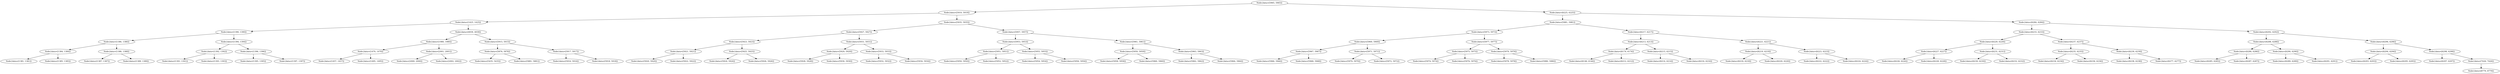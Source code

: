 digraph G{
31200250 [label="Node{data=[5965, 5965]}"]
31200250 -> 149627902
149627902 [label="Node{data=[5919, 5919]}"]
149627902 -> 976671045
976671045 [label="Node{data=[1425, 1425]}"]
976671045 -> 365637937
365637937 [label="Node{data=[1390, 1390]}"]
365637937 -> 1953080241
1953080241 [label="Node{data=[1386, 1386]}"]
1953080241 -> 634161681
634161681 [label="Node{data=[1384, 1384]}"]
634161681 -> 704432916
704432916 [label="Node{data=[1381, 1381]}"]
634161681 -> 1701979555
1701979555 [label="Node{data=[1385, 1385]}"]
1953080241 -> 1547662999
1547662999 [label="Node{data=[1388, 1388]}"]
1547662999 -> 501408515
501408515 [label="Node{data=[1387, 1387]}"]
1547662999 -> 1376333760
1376333760 [label="Node{data=[1389, 1389]}"]
365637937 -> 648169247
648169247 [label="Node{data=[1394, 1394]}"]
648169247 -> 26089106
26089106 [label="Node{data=[1392, 1392]}"]
26089106 -> 192812891
192812891 [label="Node{data=[1391, 1391]}"]
26089106 -> 269635291
269635291 [label="Node{data=[1393, 1393]}"]
648169247 -> 607938937
607938937 [label="Node{data=[1396, 1396]}"]
607938937 -> 1433911786
1433911786 [label="Node{data=[1395, 1395]}"]
607938937 -> 776523984
776523984 [label="Node{data=[1397, 1397]}"]
976671045 -> 749610836
749610836 [label="Node{data=[4939, 4939]}"]
749610836 -> 1805575193
1805575193 [label="Node{data=[1980, 1980]}"]
1805575193 -> 9244689
9244689 [label="Node{data=[1470, 1470]}"]
9244689 -> 1747689088
1747689088 [label="Node{data=[1457, 1457]}"]
9244689 -> 895651926
895651926 [label="Node{data=[1495, 1495]}"]
1805575193 -> 700449999
700449999 [label="Node{data=[2001, 2001]}"]
700449999 -> 1092981886
1092981886 [label="Node{data=[2000, 2000]}"]
700449999 -> 1968098628
1968098628 [label="Node{data=[2002, 2002]}"]
749610836 -> 1418658715
1418658715 [label="Node{data=[5915, 5915]}"]
1418658715 -> 2101384121
2101384121 [label="Node{data=[5876, 5876]}"]
2101384121 -> 271285771
271285771 [label="Node{data=[5435, 5435]}"]
2101384121 -> 319595943
319595943 [label="Node{data=[5881, 5881]}"]
1418658715 -> 1068760966
1068760966 [label="Node{data=[5917, 5917]}"]
1068760966 -> 1175940754
1175940754 [label="Node{data=[5916, 5916]}"]
1068760966 -> 218598269
218598269 [label="Node{data=[5918, 5918]}"]
149627902 -> 2077243111
2077243111 [label="Node{data=[5935, 5935]}"]
2077243111 -> 1539287508
1539287508 [label="Node{data=[5927, 5927]}"]
1539287508 -> 648097743
648097743 [label="Node{data=[5923, 5923]}"]
648097743 -> 399246341
399246341 [label="Node{data=[5921, 5921]}"]
399246341 -> 1842446101
1842446101 [label="Node{data=[5920, 5920]}"]
399246341 -> 1258723954
1258723954 [label="Node{data=[5922, 5922]}"]
648097743 -> 1685457802
1685457802 [label="Node{data=[5925, 5925]}"]
1685457802 -> 325961517
325961517 [label="Node{data=[5924, 5924]}"]
1685457802 -> 1965173634
1965173634 [label="Node{data=[5926, 5926]}"]
1539287508 -> 168356446
168356446 [label="Node{data=[5931, 5931]}"]
168356446 -> 1593219790
1593219790 [label="Node{data=[5929, 5929]}"]
1593219790 -> 593459858
593459858 [label="Node{data=[5928, 5928]}"]
1593219790 -> 1204108096
1204108096 [label="Node{data=[5930, 5930]}"]
168356446 -> 181560316
181560316 [label="Node{data=[5933, 5933]}"]
181560316 -> 1620621442
1620621442 [label="Node{data=[5932, 5932]}"]
181560316 -> 952878569
952878569 [label="Node{data=[5934, 5934]}"]
2077243111 -> 1446700683
1446700683 [label="Node{data=[5957, 5957]}"]
1446700683 -> 1341043251
1341043251 [label="Node{data=[5953, 5953]}"]
1341043251 -> 1788305380
1788305380 [label="Node{data=[5951, 5951]}"]
1788305380 -> 202714066
202714066 [label="Node{data=[5950, 5950]}"]
1788305380 -> 219843173
219843173 [label="Node{data=[5952, 5952]}"]
1341043251 -> 937414367
937414367 [label="Node{data=[5955, 5955]}"]
937414367 -> 1743249343
1743249343 [label="Node{data=[5954, 5954]}"]
937414367 -> 1116283690
1116283690 [label="Node{data=[5956, 5956]}"]
1446700683 -> 463061180
463061180 [label="Node{data=[5961, 5961]}"]
463061180 -> 1392073766
1392073766 [label="Node{data=[5959, 5959]}"]
1392073766 -> 196770785
196770785 [label="Node{data=[5958, 5958]}"]
1392073766 -> 2197967
2197967 [label="Node{data=[5960, 5960]}"]
463061180 -> 1432888663
1432888663 [label="Node{data=[5963, 5963]}"]
1432888663 -> 1298684848
1298684848 [label="Node{data=[5962, 5962]}"]
1432888663 -> 357909647
357909647 [label="Node{data=[5964, 5964]}"]
31200250 -> 431413275
431413275 [label="Node{data=[6225, 6225]}"]
431413275 -> 232789223
232789223 [label="Node{data=[5981, 5981]}"]
232789223 -> 39480112
39480112 [label="Node{data=[5973, 5973]}"]
39480112 -> 1033123528
1033123528 [label="Node{data=[5969, 5969]}"]
1033123528 -> 315443041
315443041 [label="Node{data=[5967, 5967]}"]
315443041 -> 520564467
520564467 [label="Node{data=[5966, 5966]}"]
315443041 -> 1314248136
1314248136 [label="Node{data=[5968, 5968]}"]
1033123528 -> 1391171772
1391171772 [label="Node{data=[5971, 5971]}"]
1391171772 -> 711273423
711273423 [label="Node{data=[5970, 5970]}"]
1391171772 -> 213117126
213117126 [label="Node{data=[5972, 5972]}"]
39480112 -> 1814599437
1814599437 [label="Node{data=[5977, 5977]}"]
1814599437 -> 1644747852
1644747852 [label="Node{data=[5975, 5975]}"]
1644747852 -> 1630578833
1630578833 [label="Node{data=[5974, 5974]}"]
1644747852 -> 1926666665
1926666665 [label="Node{data=[5976, 5976]}"]
1814599437 -> 1525606401
1525606401 [label="Node{data=[5979, 5979]}"]
1525606401 -> 2124461484
2124461484 [label="Node{data=[5978, 5978]}"]
1525606401 -> 447807177
447807177 [label="Node{data=[5980, 5980]}"]
232789223 -> 1559046119
1559046119 [label="Node{data=[6217, 6217]}"]
1559046119 -> 1903063707
1903063707 [label="Node{data=[6213, 6213]}"]
1903063707 -> 177779919
177779919 [label="Node{data=[6174, 6174]}"]
177779919 -> 398673379
398673379 [label="Node{data=[6146, 6146]}"]
177779919 -> 581208803
581208803 [label="Node{data=[6212, 6212]}"]
1903063707 -> 551341702
551341702 [label="Node{data=[6215, 6215]}"]
551341702 -> 1865234590
1865234590 [label="Node{data=[6214, 6214]}"]
551341702 -> 1657574597
1657574597 [label="Node{data=[6216, 6216]}"]
1559046119 -> 1689905645
1689905645 [label="Node{data=[6221, 6221]}"]
1689905645 -> 584561410
584561410 [label="Node{data=[6219, 6219]}"]
584561410 -> 616072718
616072718 [label="Node{data=[6218, 6218]}"]
584561410 -> 575952096
575952096 [label="Node{data=[6220, 6220]}"]
1689905645 -> 151599046
151599046 [label="Node{data=[6223, 6223]}"]
151599046 -> 374987334
374987334 [label="Node{data=[6222, 6222]}"]
151599046 -> 1982965365
1982965365 [label="Node{data=[6224, 6224]}"]
431413275 -> 1992433415
1992433415 [label="Node{data=[6284, 6284]}"]
1992433415 -> 909488414
909488414 [label="Node{data=[6233, 6233]}"]
909488414 -> 1852229236
1852229236 [label="Node{data=[6229, 6229]}"]
1852229236 -> 354404291
354404291 [label="Node{data=[6227, 6227]}"]
354404291 -> 1942214720
1942214720 [label="Node{data=[6226, 6226]}"]
354404291 -> 1751464551
1751464551 [label="Node{data=[6228, 6228]}"]
1852229236 -> 812127353
812127353 [label="Node{data=[6231, 6231]}"]
812127353 -> 1537408104
1537408104 [label="Node{data=[6230, 6230]}"]
812127353 -> 911093380
911093380 [label="Node{data=[6232, 6232]}"]
909488414 -> 2000260136
2000260136 [label="Node{data=[6237, 6237]}"]
2000260136 -> 117609834
117609834 [label="Node{data=[6235, 6235]}"]
117609834 -> 1259305054
1259305054 [label="Node{data=[6234, 6234]}"]
117609834 -> 217208245
217208245 [label="Node{data=[6236, 6236]}"]
2000260136 -> 923910351
923910351 [label="Node{data=[6239, 6239]}"]
923910351 -> 606845570
606845570 [label="Node{data=[6238, 6238]}"]
923910351 -> 341244881
341244881 [label="Node{data=[6277, 6277]}"]
1992433415 -> 177687315
177687315 [label="Node{data=[6292, 6292]}"]
177687315 -> 867820854
867820854 [label="Node{data=[6288, 6288]}"]
867820854 -> 1245689449
1245689449 [label="Node{data=[6286, 6286]}"]
1245689449 -> 1771324556
1771324556 [label="Node{data=[6285, 6285]}"]
1245689449 -> 1508595070
1508595070 [label="Node{data=[6287, 6287]}"]
867820854 -> 629639968
629639968 [label="Node{data=[6290, 6290]}"]
629639968 -> 314375431
314375431 [label="Node{data=[6289, 6289]}"]
629639968 -> 1506245624
1506245624 [label="Node{data=[6291, 6291]}"]
177687315 -> 1510249755
1510249755 [label="Node{data=[6296, 6296]}"]
1510249755 -> 1136909296
1136909296 [label="Node{data=[6294, 6294]}"]
1136909296 -> 920801866
920801866 [label="Node{data=[6293, 6293]}"]
1136909296 -> 1419306965
1419306965 [label="Node{data=[6295, 6295]}"]
1510249755 -> 717888528
717888528 [label="Node{data=[6298, 6298]}"]
717888528 -> 1997233890
1997233890 [label="Node{data=[6297, 6297]}"]
717888528 -> 1407136331
1407136331 [label="Node{data=[7426, 7426]}"]
1407136331 -> 1080742314
1080742314 [label="Node{data=[8779, 8779]}"]
}